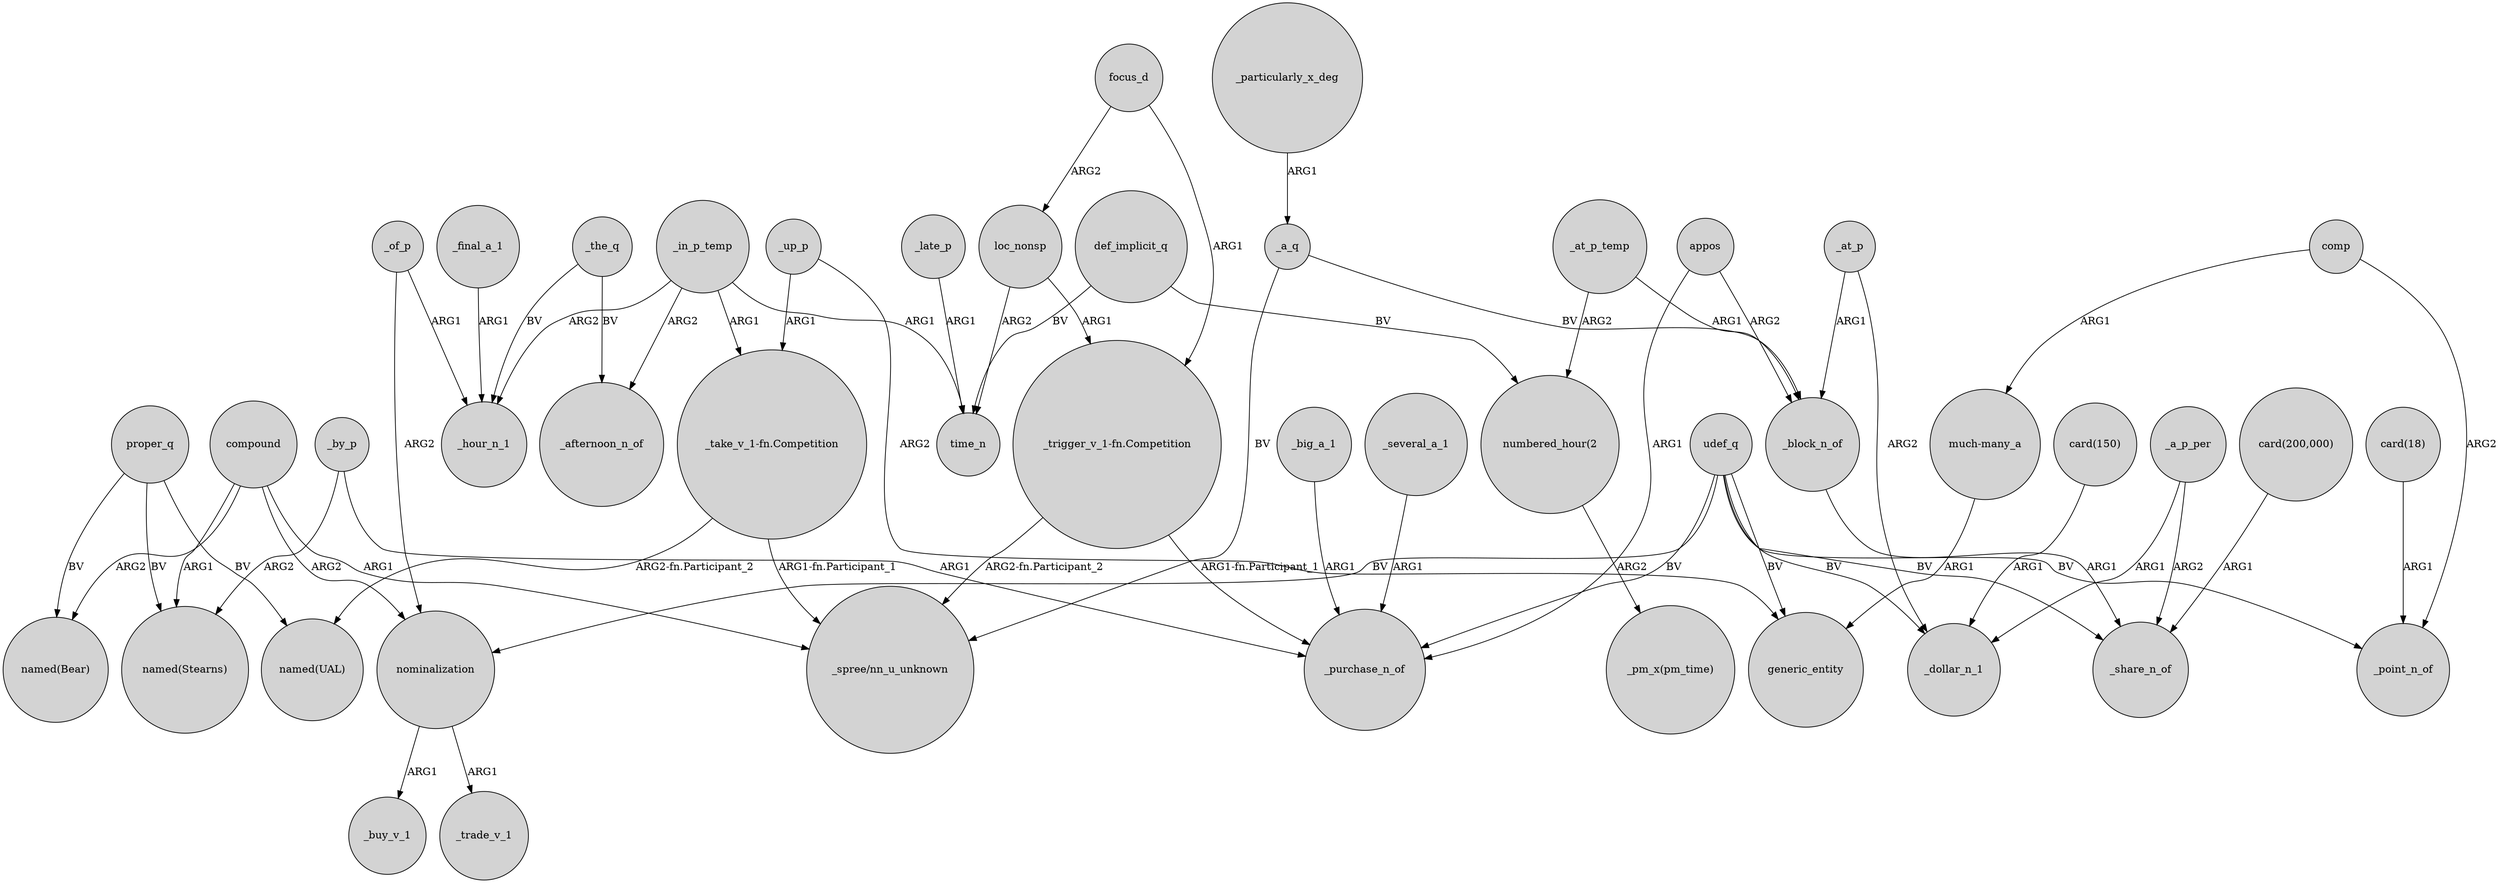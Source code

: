 digraph {
	node [shape=circle style=filled]
	nominalization -> _buy_v_1 [label=ARG1]
	_the_q -> _hour_n_1 [label=BV]
	appos -> _block_n_of [label=ARG2]
	"numbered_hour(2":"43)" -> "_pm_x(pm_time)" [label=ARG2]
	compound -> "named(Stearns)" [label=ARG1]
	proper_q -> "named(Stearns)" [label=BV]
	_by_p -> _purchase_n_of [label=ARG1]
	_several_a_1 -> _purchase_n_of [label=ARG1]
	_particularly_x_deg -> _a_q [label=ARG1]
	"card(150)" -> _dollar_n_1 [label=ARG1]
	_in_p_temp -> "_take_v_1-fn.Competition" [label=ARG1]
	_at_p_temp -> "numbered_hour(2":"43)" [label=ARG2]
	focus_d -> "_trigger_v_1-fn.Competition" [label=ARG1]
	_of_p -> _hour_n_1 [label=ARG1]
	udef_q -> nominalization [label=BV]
	_in_p_temp -> _afternoon_n_of [label=ARG2]
	"_trigger_v_1-fn.Competition" -> _purchase_n_of [label="ARG1-fn.Participant_1"]
	compound -> "_spree/nn_u_unknown" [label=ARG1]
	focus_d -> loc_nonsp [label=ARG2]
	_a_q -> _block_n_of [label=BV]
	"_take_v_1-fn.Competition" -> "_spree/nn_u_unknown" [label="ARG1-fn.Participant_1"]
	udef_q -> generic_entity [label=BV]
	_at_p_temp -> _block_n_of [label=ARG1]
	def_implicit_q -> "numbered_hour(2":"43)" [label=BV]
	compound -> nominalization [label=ARG2]
	proper_q -> "named(UAL)" [label=BV]
	"card(200,000)" -> _share_n_of [label=ARG1]
	_of_p -> nominalization [label=ARG2]
	compound -> "named(Bear)" [label=ARG2]
	_a_q -> "_spree/nn_u_unknown" [label=BV]
	_block_n_of -> _share_n_of [label=ARG1]
	_in_p_temp -> _hour_n_1 [label=ARG2]
	comp -> "much-many_a" [label=ARG1]
	_up_p -> generic_entity [label=ARG2]
	_at_p -> _dollar_n_1 [label=ARG2]
	loc_nonsp -> "_trigger_v_1-fn.Competition" [label=ARG1]
	_a_p_per -> _share_n_of [label=ARG2]
	"_trigger_v_1-fn.Competition" -> "_spree/nn_u_unknown" [label="ARG2-fn.Participant_2"]
	"much-many_a" -> generic_entity [label=ARG1]
	udef_q -> _purchase_n_of [label=BV]
	_the_q -> _afternoon_n_of [label=BV]
	udef_q -> _share_n_of [label=BV]
	proper_q -> "named(Bear)" [label=BV]
	udef_q -> _dollar_n_1 [label=BV]
	_late_p -> time_n [label=ARG1]
	_in_p_temp -> time_n [label=ARG1]
	appos -> _purchase_n_of [label=ARG1]
	"card(18)" -> _point_n_of [label=ARG1]
	_up_p -> "_take_v_1-fn.Competition" [label=ARG1]
	_a_p_per -> _dollar_n_1 [label=ARG1]
	_big_a_1 -> _purchase_n_of [label=ARG1]
	_final_a_1 -> _hour_n_1 [label=ARG1]
	loc_nonsp -> time_n [label=ARG2]
	"_take_v_1-fn.Competition" -> "named(UAL)" [label="ARG2-fn.Participant_2"]
	def_implicit_q -> time_n [label=BV]
	udef_q -> _point_n_of [label=BV]
	comp -> _point_n_of [label=ARG2]
	nominalization -> _trade_v_1 [label=ARG1]
	_at_p -> _block_n_of [label=ARG1]
	_by_p -> "named(Stearns)" [label=ARG2]
}
